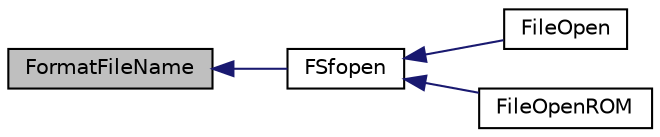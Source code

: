 digraph "FormatFileName"
{
  edge [fontname="Helvetica",fontsize="10",labelfontname="Helvetica",labelfontsize="10"];
  node [fontname="Helvetica",fontsize="10",shape=record];
  rankdir="LR";
  Node1 [label="FormatFileName",height=0.2,width=0.4,color="black", fillcolor="grey75", style="filled", fontcolor="black"];
  Node1 -> Node2 [dir="back",color="midnightblue",fontsize="10",style="solid",fontname="Helvetica"];
  Node2 [label="FSfopen",height=0.2,width=0.4,color="black", fillcolor="white", style="filled",URL="$_f_s_i_o_8c.html#a80780b69226fc956fb01be96e3dd4e66"];
  Node2 -> Node3 [dir="back",color="midnightblue",fontsize="10",style="solid",fontname="Helvetica"];
  Node3 [label="FileOpen",height=0.2,width=0.4,color="black", fillcolor="white", style="filled",URL="$_file_system_8c.html#aa82c8d7821c63cb52f019ffeb362c64b"];
  Node2 -> Node4 [dir="back",color="midnightblue",fontsize="10",style="solid",fontname="Helvetica"];
  Node4 [label="FileOpenROM",height=0.2,width=0.4,color="black", fillcolor="white", style="filled",URL="$_file_system_8c.html#ac74a42145bf44bfe5754a02f0b50bc55"];
}
